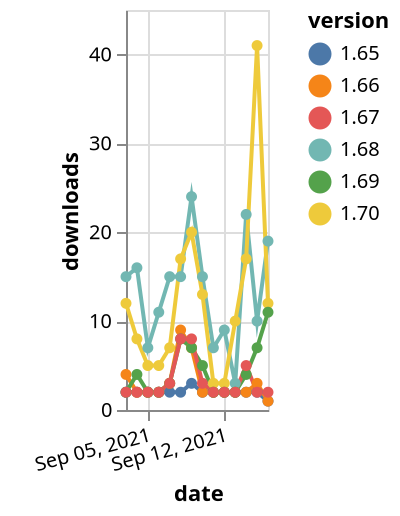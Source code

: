 {"$schema": "https://vega.github.io/schema/vega-lite/v5.json", "description": "A simple bar chart with embedded data.", "data": {"values": [{"date": "2021-09-03", "total": 2018, "delta": 2, "version": "1.65"}, {"date": "2021-09-04", "total": 2020, "delta": 2, "version": "1.65"}, {"date": "2021-09-05", "total": 2022, "delta": 2, "version": "1.65"}, {"date": "2021-09-06", "total": 2024, "delta": 2, "version": "1.65"}, {"date": "2021-09-07", "total": 2026, "delta": 2, "version": "1.65"}, {"date": "2021-09-08", "total": 2028, "delta": 2, "version": "1.65"}, {"date": "2021-09-09", "total": 2031, "delta": 3, "version": "1.65"}, {"date": "2021-09-10", "total": 2033, "delta": 2, "version": "1.65"}, {"date": "2021-09-11", "total": 2035, "delta": 2, "version": "1.65"}, {"date": "2021-09-12", "total": 2037, "delta": 2, "version": "1.65"}, {"date": "2021-09-13", "total": 2039, "delta": 2, "version": "1.65"}, {"date": "2021-09-14", "total": 2041, "delta": 2, "version": "1.65"}, {"date": "2021-09-15", "total": 2043, "delta": 2, "version": "1.65"}, {"date": "2021-09-16", "total": 2044, "delta": 1, "version": "1.65"}, {"date": "2021-09-03", "total": 8087, "delta": 4, "version": "1.66"}, {"date": "2021-09-04", "total": 8089, "delta": 2, "version": "1.66"}, {"date": "2021-09-05", "total": 8091, "delta": 2, "version": "1.66"}, {"date": "2021-09-06", "total": 8093, "delta": 2, "version": "1.66"}, {"date": "2021-09-07", "total": 8096, "delta": 3, "version": "1.66"}, {"date": "2021-09-08", "total": 8105, "delta": 9, "version": "1.66"}, {"date": "2021-09-09", "total": 8112, "delta": 7, "version": "1.66"}, {"date": "2021-09-10", "total": 8114, "delta": 2, "version": "1.66"}, {"date": "2021-09-11", "total": 8116, "delta": 2, "version": "1.66"}, {"date": "2021-09-12", "total": 8118, "delta": 2, "version": "1.66"}, {"date": "2021-09-13", "total": 8120, "delta": 2, "version": "1.66"}, {"date": "2021-09-14", "total": 8122, "delta": 2, "version": "1.66"}, {"date": "2021-09-15", "total": 8125, "delta": 3, "version": "1.66"}, {"date": "2021-09-16", "total": 8126, "delta": 1, "version": "1.66"}, {"date": "2021-09-03", "total": 72845, "delta": 15, "version": "1.68"}, {"date": "2021-09-04", "total": 72861, "delta": 16, "version": "1.68"}, {"date": "2021-09-05", "total": 72868, "delta": 7, "version": "1.68"}, {"date": "2021-09-06", "total": 72879, "delta": 11, "version": "1.68"}, {"date": "2021-09-07", "total": 72894, "delta": 15, "version": "1.68"}, {"date": "2021-09-08", "total": 72909, "delta": 15, "version": "1.68"}, {"date": "2021-09-09", "total": 72933, "delta": 24, "version": "1.68"}, {"date": "2021-09-10", "total": 72948, "delta": 15, "version": "1.68"}, {"date": "2021-09-11", "total": 72955, "delta": 7, "version": "1.68"}, {"date": "2021-09-12", "total": 72964, "delta": 9, "version": "1.68"}, {"date": "2021-09-13", "total": 72967, "delta": 3, "version": "1.68"}, {"date": "2021-09-14", "total": 72989, "delta": 22, "version": "1.68"}, {"date": "2021-09-15", "total": 72999, "delta": 10, "version": "1.68"}, {"date": "2021-09-16", "total": 73018, "delta": 19, "version": "1.68"}, {"date": "2021-09-03", "total": 63659, "delta": 12, "version": "1.70"}, {"date": "2021-09-04", "total": 63667, "delta": 8, "version": "1.70"}, {"date": "2021-09-05", "total": 63672, "delta": 5, "version": "1.70"}, {"date": "2021-09-06", "total": 63677, "delta": 5, "version": "1.70"}, {"date": "2021-09-07", "total": 63684, "delta": 7, "version": "1.70"}, {"date": "2021-09-08", "total": 63701, "delta": 17, "version": "1.70"}, {"date": "2021-09-09", "total": 63721, "delta": 20, "version": "1.70"}, {"date": "2021-09-10", "total": 63734, "delta": 13, "version": "1.70"}, {"date": "2021-09-11", "total": 63737, "delta": 3, "version": "1.70"}, {"date": "2021-09-12", "total": 63740, "delta": 3, "version": "1.70"}, {"date": "2021-09-13", "total": 63750, "delta": 10, "version": "1.70"}, {"date": "2021-09-14", "total": 63767, "delta": 17, "version": "1.70"}, {"date": "2021-09-15", "total": 63808, "delta": 41, "version": "1.70"}, {"date": "2021-09-16", "total": 63820, "delta": 12, "version": "1.70"}, {"date": "2021-09-03", "total": 14228, "delta": 2, "version": "1.69"}, {"date": "2021-09-04", "total": 14232, "delta": 4, "version": "1.69"}, {"date": "2021-09-05", "total": 14234, "delta": 2, "version": "1.69"}, {"date": "2021-09-06", "total": 14236, "delta": 2, "version": "1.69"}, {"date": "2021-09-07", "total": 14239, "delta": 3, "version": "1.69"}, {"date": "2021-09-08", "total": 14247, "delta": 8, "version": "1.69"}, {"date": "2021-09-09", "total": 14254, "delta": 7, "version": "1.69"}, {"date": "2021-09-10", "total": 14259, "delta": 5, "version": "1.69"}, {"date": "2021-09-11", "total": 14261, "delta": 2, "version": "1.69"}, {"date": "2021-09-12", "total": 14263, "delta": 2, "version": "1.69"}, {"date": "2021-09-13", "total": 14265, "delta": 2, "version": "1.69"}, {"date": "2021-09-14", "total": 14269, "delta": 4, "version": "1.69"}, {"date": "2021-09-15", "total": 14276, "delta": 7, "version": "1.69"}, {"date": "2021-09-16", "total": 14287, "delta": 11, "version": "1.69"}, {"date": "2021-09-03", "total": 9076, "delta": 2, "version": "1.67"}, {"date": "2021-09-04", "total": 9078, "delta": 2, "version": "1.67"}, {"date": "2021-09-05", "total": 9080, "delta": 2, "version": "1.67"}, {"date": "2021-09-06", "total": 9082, "delta": 2, "version": "1.67"}, {"date": "2021-09-07", "total": 9085, "delta": 3, "version": "1.67"}, {"date": "2021-09-08", "total": 9093, "delta": 8, "version": "1.67"}, {"date": "2021-09-09", "total": 9101, "delta": 8, "version": "1.67"}, {"date": "2021-09-10", "total": 9104, "delta": 3, "version": "1.67"}, {"date": "2021-09-11", "total": 9106, "delta": 2, "version": "1.67"}, {"date": "2021-09-12", "total": 9108, "delta": 2, "version": "1.67"}, {"date": "2021-09-13", "total": 9110, "delta": 2, "version": "1.67"}, {"date": "2021-09-14", "total": 9115, "delta": 5, "version": "1.67"}, {"date": "2021-09-15", "total": 9117, "delta": 2, "version": "1.67"}, {"date": "2021-09-16", "total": 9119, "delta": 2, "version": "1.67"}]}, "width": "container", "mark": {"type": "line", "point": {"filled": true}}, "encoding": {"x": {"field": "date", "type": "temporal", "timeUnit": "yearmonthdate", "title": "date", "axis": {"labelAngle": -15}}, "y": {"field": "delta", "type": "quantitative", "title": "downloads"}, "color": {"field": "version", "type": "nominal"}, "tooltip": {"field": "delta"}}}